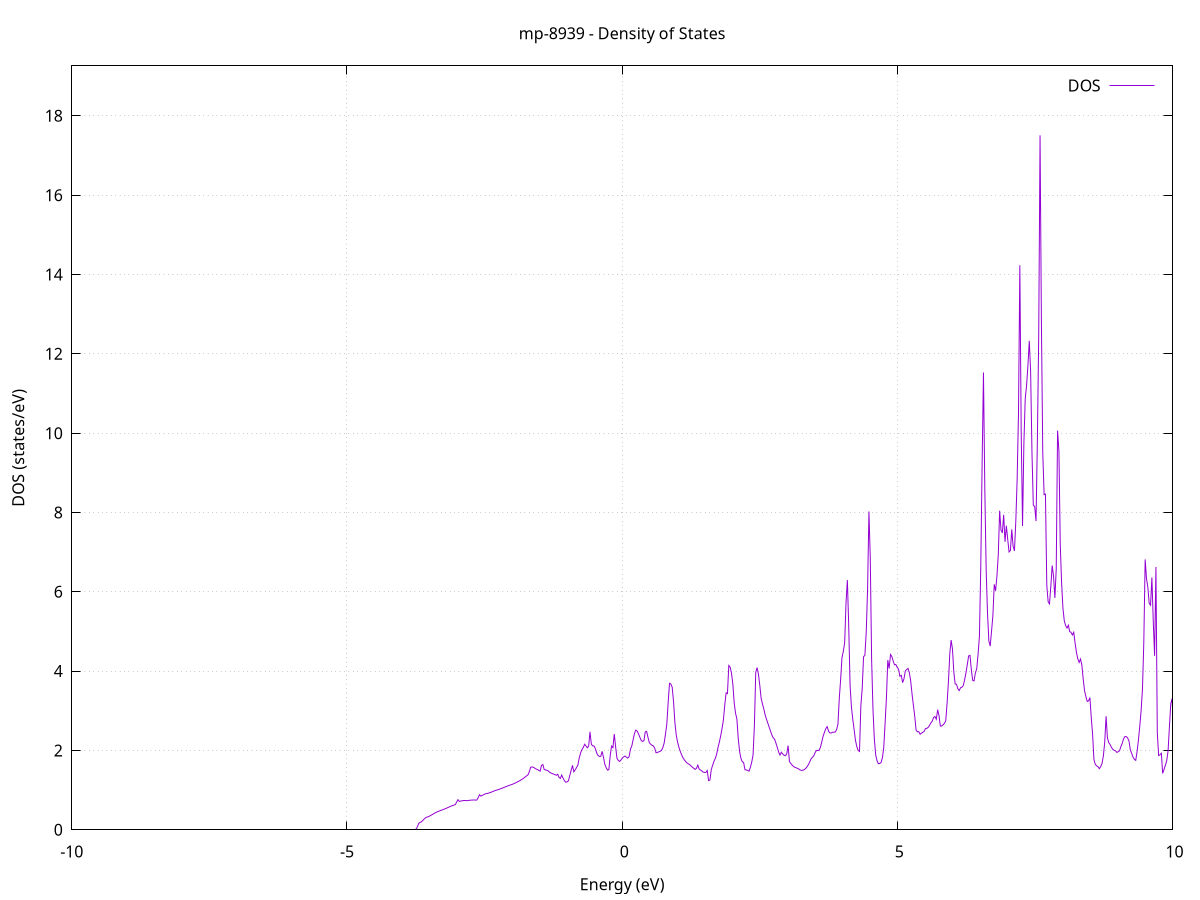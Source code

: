 set title 'mp-8939 - Density of States'
set xlabel 'Energy (eV)'
set ylabel 'DOS (states/eV)'
set grid
set xrange [-10:10]
set yrange [0:19.259]
set xzeroaxis lt -1
set terminal png size 800,600
set output 'mp-8939_dos_gnuplot.png'
plot '-' using 1:2 with lines title 'DOS'
-30.037500 0.000000
-30.013000 0.000000
-29.988600 0.000000
-29.964100 0.000000
-29.939600 0.000000
-29.915100 0.000000
-29.890600 0.000000
-29.866100 0.000000
-29.841700 0.000000
-29.817200 0.000000
-29.792700 0.000000
-29.768200 0.000000
-29.743700 0.000000
-29.719200 0.000000
-29.694800 0.000000
-29.670300 0.000000
-29.645800 0.000000
-29.621300 0.000000
-29.596800 0.000000
-29.572300 0.000000
-29.547900 0.000000
-29.523400 0.000000
-29.498900 0.000000
-29.474400 0.000000
-29.449900 0.000000
-29.425400 0.000000
-29.401000 0.000000
-29.376500 0.000000
-29.352000 0.000000
-29.327500 0.000000
-29.303000 0.000000
-29.278500 0.000000
-29.254000 0.000000
-29.229600 0.000000
-29.205100 0.000000
-29.180600 0.000000
-29.156100 0.000000
-29.131600 0.000000
-29.107100 0.000000
-29.082700 0.000000
-29.058200 0.000000
-29.033700 0.000000
-29.009200 0.000000
-28.984700 0.000000
-28.960200 0.000000
-28.935800 0.000000
-28.911300 0.000000
-28.886800 0.000000
-28.862300 0.000000
-28.837800 0.000000
-28.813300 0.000000
-28.788900 0.000000
-28.764400 0.000000
-28.739900 0.000000
-28.715400 0.000000
-28.690900 0.000000
-28.666400 0.000000
-28.642000 0.000000
-28.617500 0.000000
-28.593000 0.000000
-28.568500 0.000000
-28.544000 0.000000
-28.519500 0.000000
-28.495100 0.000000
-28.470600 0.000000
-28.446100 0.000000
-28.421600 0.000000
-28.397100 0.000000
-28.372600 0.000000
-28.348200 0.000000
-28.323700 0.000000
-28.299200 0.000000
-28.274700 0.000000
-28.250200 0.000000
-28.225700 0.000000
-28.201300 0.000000
-28.176800 0.000000
-28.152300 0.000000
-28.127800 0.000000
-28.103300 0.000000
-28.078800 0.000000
-28.054400 0.000000
-28.029900 0.000000
-28.005400 0.000000
-27.980900 0.000000
-27.956400 0.000000
-27.931900 0.000000
-27.907500 0.000000
-27.883000 0.000000
-27.858500 0.000000
-27.834000 0.000000
-27.809500 64.464800
-27.785000 115.774000
-27.760600 76.408700
-27.736100 270.999800
-27.711600 46.499100
-27.687100 110.933500
-27.662600 66.303800
-27.638100 49.332600
-27.613700 45.562800
-27.589200 0.000000
-27.564700 0.000000
-27.540200 0.000000
-27.515700 0.000000
-27.491200 0.000000
-27.466800 0.000000
-27.442300 0.000000
-27.417800 0.000000
-27.393300 0.000000
-27.368800 0.000000
-27.344300 0.000000
-27.319900 0.000000
-27.295400 0.000000
-27.270900 0.000000
-27.246400 0.000000
-27.221900 0.000000
-27.197400 0.000000
-27.173000 0.000000
-27.148500 0.000000
-27.124000 0.000000
-27.099500 0.000000
-27.075000 0.000000
-27.050500 0.000000
-27.026100 0.000000
-27.001600 0.000000
-26.977100 0.000000
-26.952600 0.000000
-26.928100 0.000000
-26.903600 0.000000
-26.879200 0.000000
-26.854700 0.000000
-26.830200 0.000000
-26.805700 0.000000
-26.781200 0.000000
-26.756700 0.000000
-26.732300 0.000000
-26.707800 0.000000
-26.683300 0.000000
-26.658800 0.000000
-26.634300 0.000000
-26.609800 0.000000
-26.585400 0.000000
-26.560900 0.000000
-26.536400 0.000000
-26.511900 0.000000
-26.487400 0.000000
-26.462900 0.000000
-26.438500 0.000000
-26.414000 0.000000
-26.389500 0.000000
-26.365000 0.000000
-26.340500 0.000000
-26.316000 0.000000
-26.291600 0.000000
-26.267100 0.000000
-26.242600 0.000000
-26.218100 0.000000
-26.193600 0.000000
-26.169100 0.000000
-26.144600 0.000000
-26.120200 0.000000
-26.095700 0.000000
-26.071200 0.000000
-26.046700 0.000000
-26.022200 0.000000
-25.997700 0.000000
-25.973300 0.000000
-25.948800 0.000000
-25.924300 0.000000
-25.899800 0.000000
-25.875300 0.000000
-25.850800 0.000000
-25.826400 0.000000
-25.801900 0.000000
-25.777400 0.000000
-25.752900 0.000000
-25.728400 0.000000
-25.703900 0.000000
-25.679500 0.000000
-25.655000 0.000000
-25.630500 0.000000
-25.606000 0.000000
-25.581500 0.000000
-25.557000 0.000000
-25.532600 0.000000
-25.508100 0.000000
-25.483600 0.000000
-25.459100 0.000000
-25.434600 0.000000
-25.410100 0.000000
-25.385700 0.000000
-25.361200 0.000000
-25.336700 0.000000
-25.312200 0.000000
-25.287700 0.000000
-25.263200 0.000000
-25.238800 0.000000
-25.214300 0.000000
-25.189800 0.000000
-25.165300 0.000000
-25.140800 0.000000
-25.116300 0.000000
-25.091900 0.000000
-25.067400 0.000000
-25.042900 0.000000
-25.018400 0.000000
-24.993900 0.000000
-24.969400 0.000000
-24.945000 0.000000
-24.920500 0.000000
-24.896000 0.000000
-24.871500 0.000000
-24.847000 0.000000
-24.822500 0.000000
-24.798100 0.000000
-24.773600 0.000000
-24.749100 0.000000
-24.724600 0.000000
-24.700100 0.000000
-24.675600 0.000000
-24.651200 0.000000
-24.626700 0.000000
-24.602200 0.000000
-24.577700 0.000000
-24.553200 0.000000
-24.528700 0.000000
-24.504300 0.000000
-24.479800 0.000000
-24.455300 0.000000
-24.430800 0.000000
-24.406300 0.000000
-24.381800 0.000000
-24.357400 0.000000
-24.332900 0.000000
-24.308400 0.000000
-24.283900 0.000000
-24.259400 0.000000
-24.234900 0.000000
-24.210500 0.000000
-24.186000 0.000000
-24.161500 0.000000
-24.137000 0.000000
-24.112500 0.000000
-24.088000 0.000000
-24.063600 0.000000
-24.039100 0.000000
-24.014600 0.000000
-23.990100 0.000000
-23.965600 0.000000
-23.941100 0.000000
-23.916700 0.000000
-23.892200 0.000000
-23.867700 0.000000
-23.843200 0.000000
-23.818700 0.000000
-23.794200 0.000000
-23.769800 0.000000
-23.745300 0.000000
-23.720800 0.000000
-23.696300 0.000000
-23.671800 0.000000
-23.647300 0.000000
-23.622900 0.000000
-23.598400 0.000000
-23.573900 0.000000
-23.549400 0.000000
-23.524900 0.000000
-23.500400 0.000000
-23.476000 0.000000
-23.451500 0.000000
-23.427000 0.000000
-23.402500 0.000000
-23.378000 0.000000
-23.353500 0.000000
-23.329100 0.000000
-23.304600 0.000000
-23.280100 0.000000
-23.255600 0.000000
-23.231100 0.000000
-23.206600 0.000000
-23.182200 0.000000
-23.157700 0.000000
-23.133200 0.000000
-23.108700 0.000000
-23.084200 0.000000
-23.059700 0.000000
-23.035300 0.000000
-23.010800 0.000000
-22.986300 0.000000
-22.961800 0.000000
-22.937300 0.000000
-22.912800 0.000000
-22.888300 0.000000
-22.863900 0.000000
-22.839400 0.000000
-22.814900 0.000000
-22.790400 0.000000
-22.765900 0.000000
-22.741400 0.000000
-22.717000 0.000000
-22.692500 0.000000
-22.668000 0.000000
-22.643500 0.000000
-22.619000 0.000000
-22.594500 0.000000
-22.570100 0.000000
-22.545600 0.000000
-22.521100 0.000000
-22.496600 0.000000
-22.472100 0.000000
-22.447600 0.000000
-22.423200 0.000000
-22.398700 0.000000
-22.374200 0.000000
-22.349700 0.000000
-22.325200 0.000000
-22.300700 0.000000
-22.276300 0.000000
-22.251800 0.000000
-22.227300 0.000000
-22.202800 0.000000
-22.178300 0.000000
-22.153800 0.000000
-22.129400 0.000000
-22.104900 0.000000
-22.080400 0.000000
-22.055900 0.000000
-22.031400 0.000000
-22.006900 0.000000
-21.982500 0.000000
-21.958000 0.000000
-21.933500 0.000000
-21.909000 0.000000
-21.884500 0.000000
-21.860000 0.000000
-21.835600 0.000000
-21.811100 0.000000
-21.786600 0.000000
-21.762100 0.000000
-21.737600 0.000000
-21.713100 0.000000
-21.688700 0.000000
-21.664200 0.000000
-21.639700 0.000000
-21.615200 0.000000
-21.590700 0.000000
-21.566200 0.000000
-21.541800 0.000000
-21.517300 0.000000
-21.492800 0.000000
-21.468300 0.000000
-21.443800 0.000000
-21.419300 0.000000
-21.394900 0.000000
-21.370400 0.000000
-21.345900 0.000000
-21.321400 0.000000
-21.296900 0.000000
-21.272400 0.000000
-21.248000 0.000000
-21.223500 0.000000
-21.199000 0.000000
-21.174500 0.000000
-21.150000 0.000000
-21.125500 0.000000
-21.101100 0.000000
-21.076600 0.000000
-21.052100 0.000000
-21.027600 0.000000
-21.003100 0.000000
-20.978600 0.000000
-20.954200 0.000000
-20.929700 0.000000
-20.905200 0.000000
-20.880700 0.000000
-20.856200 0.000000
-20.831700 0.000000
-20.807300 0.000000
-20.782800 0.000000
-20.758300 0.000000
-20.733800 0.000000
-20.709300 0.000000
-20.684800 0.000000
-20.660400 0.000000
-20.635900 0.000000
-20.611400 0.000000
-20.586900 0.000000
-20.562400 0.000000
-20.537900 0.000000
-20.513500 0.000000
-20.489000 0.000000
-20.464500 0.000000
-20.440000 0.000000
-20.415500 0.000000
-20.391000 0.000000
-20.366600 0.000000
-20.342100 0.000000
-20.317600 0.000000
-20.293100 0.000000
-20.268600 0.000000
-20.244100 0.000000
-20.219700 0.000000
-20.195200 0.000000
-20.170700 0.000000
-20.146200 0.000000
-20.121700 0.000000
-20.097200 0.000000
-20.072800 0.000000
-20.048300 0.000000
-20.023800 0.000000
-19.999300 0.000000
-19.974800 0.000000
-19.950300 0.000000
-19.925900 0.000000
-19.901400 0.000000
-19.876900 0.000000
-19.852400 0.000000
-19.827900 0.000000
-19.803400 0.000000
-19.779000 0.000000
-19.754500 0.000000
-19.730000 0.000000
-19.705500 0.000000
-19.681000 0.000000
-19.656500 0.000000
-19.632000 0.000000
-19.607600 0.000000
-19.583100 0.000000
-19.558600 0.000000
-19.534100 0.000000
-19.509600 0.000000
-19.485100 0.000000
-19.460700 0.000000
-19.436200 0.000000
-19.411700 0.000000
-19.387200 0.000000
-19.362700 0.000000
-19.338200 0.000000
-19.313800 0.000000
-19.289300 0.000000
-19.264800 0.000000
-19.240300 0.000000
-19.215800 0.000000
-19.191300 0.000000
-19.166900 0.000000
-19.142400 0.000000
-19.117900 0.000000
-19.093400 0.000000
-19.068900 0.000000
-19.044400 0.000000
-19.020000 0.000000
-18.995500 0.000000
-18.971000 0.000000
-18.946500 0.000000
-18.922000 0.000000
-18.897500 0.000000
-18.873100 0.000000
-18.848600 0.000000
-18.824100 0.000000
-18.799600 0.000000
-18.775100 0.000000
-18.750600 0.000000
-18.726200 0.000000
-18.701700 0.000000
-18.677200 0.000000
-18.652700 0.000000
-18.628200 0.000000
-18.603700 0.000000
-18.579300 0.000000
-18.554800 0.000000
-18.530300 0.000000
-18.505800 0.000000
-18.481300 0.000000
-18.456800 0.000000
-18.432400 0.000000
-18.407900 0.000000
-18.383400 0.000000
-18.358900 0.000000
-18.334400 0.000000
-18.309900 0.000000
-18.285500 0.000000
-18.261000 0.000000
-18.236500 0.000000
-18.212000 0.000000
-18.187500 0.000000
-18.163000 0.000000
-18.138600 0.000000
-18.114100 0.000000
-18.089600 0.000000
-18.065100 0.000000
-18.040600 0.000000
-18.016100 0.000000
-17.991700 0.000000
-17.967200 0.000000
-17.942700 0.000000
-17.918200 0.000000
-17.893700 0.000000
-17.869200 0.000000
-17.844800 0.000000
-17.820300 0.000000
-17.795800 0.000000
-17.771300 0.000000
-17.746800 0.000000
-17.722300 0.000000
-17.697900 0.000000
-17.673400 0.000000
-17.648900 0.000000
-17.624400 0.000000
-17.599900 0.000000
-17.575400 0.000000
-17.551000 0.000000
-17.526500 0.000000
-17.502000 0.000000
-17.477500 0.000000
-17.453000 0.000000
-17.428500 0.000000
-17.404100 0.000000
-17.379600 0.000000
-17.355100 0.000000
-17.330600 0.000000
-17.306100 0.000000
-17.281600 0.000000
-17.257200 0.000000
-17.232700 0.000000
-17.208200 0.000000
-17.183700 0.000000
-17.159200 0.000000
-17.134700 0.000000
-17.110300 0.000000
-17.085800 0.000000
-17.061300 0.000000
-17.036800 0.000000
-17.012300 0.000000
-16.987800 0.000000
-16.963400 0.000000
-16.938900 0.000000
-16.914400 0.000000
-16.889900 0.000000
-16.865400 0.000000
-16.840900 0.000000
-16.816500 0.000000
-16.792000 0.000000
-16.767500 0.000000
-16.743000 0.000000
-16.718500 0.000000
-16.694000 0.000000
-16.669600 0.000000
-16.645100 0.000000
-16.620600 0.000000
-16.596100 0.000000
-16.571600 0.000000
-16.547100 0.000000
-16.522600 0.000000
-16.498200 0.000000
-16.473700 0.000000
-16.449200 0.000000
-16.424700 0.000000
-16.400200 0.000000
-16.375700 0.000000
-16.351300 0.000000
-16.326800 0.000000
-16.302300 0.000000
-16.277800 0.000000
-16.253300 0.000000
-16.228800 0.000000
-16.204400 0.000000
-16.179900 0.000000
-16.155400 0.000000
-16.130900 0.000000
-16.106400 0.000000
-16.081900 0.000000
-16.057500 0.000000
-16.033000 0.000000
-16.008500 0.000000
-15.984000 0.000000
-15.959500 0.000000
-15.935000 0.000000
-15.910600 0.000000
-15.886100 0.000000
-15.861600 0.000000
-15.837100 0.000000
-15.812600 0.000000
-15.788100 0.000000
-15.763700 0.000000
-15.739200 0.000000
-15.714700 0.000000
-15.690200 0.000000
-15.665700 0.000000
-15.641200 0.000000
-15.616800 0.000000
-15.592300 0.000000
-15.567800 0.000000
-15.543300 0.000000
-15.518800 0.000000
-15.494300 0.000000
-15.469900 0.000000
-15.445400 0.000000
-15.420900 0.000000
-15.396400 0.000000
-15.371900 0.000000
-15.347400 0.000000
-15.323000 0.000000
-15.298500 0.000000
-15.274000 0.000000
-15.249500 0.000000
-15.225000 0.000000
-15.200500 0.000000
-15.176100 0.000000
-15.151600 0.000000
-15.127100 0.000000
-15.102600 0.000000
-15.078100 0.000000
-15.053600 0.000000
-15.029200 0.000000
-15.004700 0.000000
-14.980200 0.000000
-14.955700 0.000000
-14.931200 0.000000
-14.906700 0.000000
-14.882300 0.000000
-14.857800 0.000000
-14.833300 0.000000
-14.808800 0.000000
-14.784300 0.000000
-14.759800 0.000000
-14.735400 0.000000
-14.710900 0.000000
-14.686400 0.000000
-14.661900 0.000000
-14.637400 0.000000
-14.612900 0.000000
-14.588500 0.000000
-14.564000 0.000000
-14.539500 0.000000
-14.515000 0.000000
-14.490500 0.000000
-14.466000 0.000000
-14.441600 0.000000
-14.417100 0.000000
-14.392600 0.000000
-14.368100 0.000000
-14.343600 0.000000
-14.319100 0.000000
-14.294700 0.000000
-14.270200 0.000000
-14.245700 0.000000
-14.221200 0.000000
-14.196700 0.000000
-14.172200 0.000000
-14.147800 0.000000
-14.123300 0.000000
-14.098800 0.000000
-14.074300 0.000000
-14.049800 0.000000
-14.025300 0.000000
-14.000900 0.000000
-13.976400 0.000000
-13.951900 0.000000
-13.927400 0.000000
-13.902900 0.000000
-13.878400 0.000000
-13.854000 0.000000
-13.829500 0.000000
-13.805000 0.000000
-13.780500 0.000000
-13.756000 0.000000
-13.731500 0.000000
-13.707100 0.000000
-13.682600 0.000000
-13.658100 0.000000
-13.633600 0.000000
-13.609100 0.000000
-13.584600 0.000000
-13.560200 0.000000
-13.535700 0.000000
-13.511200 0.000000
-13.486700 0.000000
-13.462200 0.000000
-13.437700 0.000000
-13.413300 0.000000
-13.388800 0.000000
-13.364300 0.000000
-13.339800 0.000000
-13.315300 0.000000
-13.290800 0.000000
-13.266300 0.000000
-13.241900 0.000000
-13.217400 0.000000
-13.192900 0.000000
-13.168400 0.000000
-13.143900 0.000000
-13.119400 0.000000
-13.095000 0.000000
-13.070500 0.000000
-13.046000 0.000000
-13.021500 0.000000
-12.997000 0.000000
-12.972500 0.000000
-12.948100 0.000000
-12.923600 0.000000
-12.899100 0.000000
-12.874600 0.000000
-12.850100 0.000000
-12.825600 0.000000
-12.801200 0.000000
-12.776700 0.000000
-12.752200 0.000000
-12.727700 0.000000
-12.703200 0.000000
-12.678700 0.000000
-12.654300 0.000000
-12.629800 0.000000
-12.605300 0.000000
-12.580800 0.000000
-12.556300 0.000000
-12.531800 0.000000
-12.507400 0.000000
-12.482900 0.000000
-12.458400 0.000000
-12.433900 0.000000
-12.409400 0.000000
-12.384900 0.000000
-12.360500 0.000000
-12.336000 0.000000
-12.311500 0.000000
-12.287000 0.000000
-12.262500 0.000000
-12.238000 0.000000
-12.213600 0.000000
-12.189100 0.000000
-12.164600 0.000000
-12.140100 0.000000
-12.115600 0.000000
-12.091100 0.000000
-12.066700 0.000000
-12.042200 0.000000
-12.017700 0.000000
-11.993200 0.000000
-11.968700 0.000000
-11.944200 0.000000
-11.919800 0.000000
-11.895300 0.000000
-11.870800 0.000000
-11.846300 0.000000
-11.821800 0.000000
-11.797300 0.000000
-11.772900 0.000000
-11.748400 0.000000
-11.723900 0.000000
-11.699400 0.000000
-11.674900 0.000000
-11.650400 0.000000
-11.626000 0.000000
-11.601500 0.000000
-11.577000 0.000000
-11.552500 0.000000
-11.528000 0.000000
-11.503500 0.000000
-11.479100 0.000000
-11.454600 0.000000
-11.430100 0.000000
-11.405600 0.000000
-11.381100 0.000000
-11.356600 0.000000
-11.332200 0.000000
-11.307700 0.000000
-11.283200 0.000000
-11.258700 0.000000
-11.234200 0.000000
-11.209700 0.000000
-11.185300 0.000000
-11.160800 0.000000
-11.136300 0.000000
-11.111800 0.000000
-11.087300 0.000000
-11.062800 0.000000
-11.038400 0.000000
-11.013900 0.000000
-10.989400 0.000000
-10.964900 0.000000
-10.940400 0.000000
-10.915900 0.000000
-10.891500 0.000000
-10.867000 0.000000
-10.842500 0.000000
-10.818000 0.000000
-10.793500 0.000000
-10.769000 0.000000
-10.744600 0.000000
-10.720100 0.000000
-10.695600 0.000000
-10.671100 0.000000
-10.646600 0.000000
-10.622100 0.000000
-10.597700 0.000000
-10.573200 0.000000
-10.548700 0.000000
-10.524200 0.000000
-10.499700 0.000000
-10.475200 0.000000
-10.450800 0.000000
-10.426300 0.000000
-10.401800 0.000000
-10.377300 0.000000
-10.352800 0.000000
-10.328300 0.000000
-10.303900 0.000000
-10.279400 0.000000
-10.254900 0.000000
-10.230400 0.000000
-10.205900 0.000000
-10.181400 0.000000
-10.157000 0.000000
-10.132500 0.000000
-10.108000 0.000000
-10.083500 0.000000
-10.059000 0.000000
-10.034500 0.000000
-10.010000 0.000000
-9.985600 0.000000
-9.961100 0.000000
-9.936600 0.000000
-9.912100 0.000000
-9.887600 0.000000
-9.863100 0.000000
-9.838700 0.000000
-9.814200 0.000000
-9.789700 0.000000
-9.765200 0.000000
-9.740700 0.000000
-9.716200 0.000000
-9.691800 0.000000
-9.667300 0.000000
-9.642800 0.000000
-9.618300 0.000000
-9.593800 0.000000
-9.569300 0.000000
-9.544900 0.000000
-9.520400 0.000000
-9.495900 0.000000
-9.471400 0.000000
-9.446900 0.000000
-9.422400 0.000000
-9.398000 0.000000
-9.373500 0.000000
-9.349000 0.000000
-9.324500 0.000000
-9.300000 0.000000
-9.275500 0.000000
-9.251100 0.000000
-9.226600 0.000000
-9.202100 0.000000
-9.177600 0.000000
-9.153100 0.000000
-9.128600 0.000000
-9.104200 0.000000
-9.079700 0.000000
-9.055200 0.000000
-9.030700 0.000000
-9.006200 0.000000
-8.981700 0.000000
-8.957300 0.000000
-8.932800 0.000000
-8.908300 0.000000
-8.883800 0.000000
-8.859300 0.000000
-8.834800 0.000000
-8.810400 0.000000
-8.785900 0.000000
-8.761400 0.000000
-8.736900 0.000000
-8.712400 0.000000
-8.687900 0.000000
-8.663500 0.000000
-8.639000 0.000000
-8.614500 0.000000
-8.590000 0.000000
-8.565500 0.000000
-8.541000 0.000000
-8.516600 0.000000
-8.492100 0.000000
-8.467600 0.000000
-8.443100 0.000000
-8.418600 0.000000
-8.394100 0.000000
-8.369700 0.000000
-8.345200 0.000000
-8.320700 0.000000
-8.296200 0.000000
-8.271700 0.000000
-8.247200 0.000000
-8.222800 0.000000
-8.198300 0.000000
-8.173800 0.000000
-8.149300 0.000000
-8.124800 0.000000
-8.100300 0.000000
-8.075900 0.000000
-8.051400 0.000000
-8.026900 0.000000
-8.002400 0.000000
-7.977900 0.000000
-7.953400 0.000000
-7.929000 0.000000
-7.904500 0.000000
-7.880000 0.000000
-7.855500 0.000000
-7.831000 0.000000
-7.806500 0.000000
-7.782100 0.000000
-7.757600 0.000000
-7.733100 0.000000
-7.708600 0.000000
-7.684100 0.000000
-7.659600 0.000000
-7.635200 0.000000
-7.610700 0.000000
-7.586200 0.000000
-7.561700 0.000000
-7.537200 0.000000
-7.512700 0.000000
-7.488300 0.000000
-7.463800 0.000000
-7.439300 0.000000
-7.414800 0.000000
-7.390300 0.000000
-7.365800 0.000000
-7.341400 0.000000
-7.316900 0.000000
-7.292400 0.000000
-7.267900 0.000000
-7.243400 0.000000
-7.218900 0.000000
-7.194500 0.000000
-7.170000 0.000000
-7.145500 0.000000
-7.121000 0.000000
-7.096500 0.000000
-7.072000 0.000000
-7.047600 0.000000
-7.023100 0.000000
-6.998600 0.000000
-6.974100 0.000000
-6.949600 0.000000
-6.925100 0.000000
-6.900600 0.000000
-6.876200 0.000000
-6.851700 0.000000
-6.827200 0.000000
-6.802700 0.000000
-6.778200 0.000000
-6.753700 0.000000
-6.729300 0.000000
-6.704800 0.000000
-6.680300 0.000000
-6.655800 0.000000
-6.631300 0.000000
-6.606800 0.000000
-6.582400 0.000000
-6.557900 0.000000
-6.533400 0.000000
-6.508900 0.000000
-6.484400 0.000000
-6.459900 0.000000
-6.435500 0.000000
-6.411000 0.000000
-6.386500 0.000000
-6.362000 0.000000
-6.337500 0.000000
-6.313000 0.000000
-6.288600 0.000000
-6.264100 0.000000
-6.239600 0.000000
-6.215100 0.000000
-6.190600 0.000000
-6.166100 0.000000
-6.141700 0.000000
-6.117200 0.000000
-6.092700 0.000000
-6.068200 0.000000
-6.043700 0.000000
-6.019200 0.000000
-5.994800 0.000000
-5.970300 0.000000
-5.945800 0.000000
-5.921300 0.000000
-5.896800 0.000000
-5.872300 0.000000
-5.847900 0.000000
-5.823400 0.000000
-5.798900 0.000000
-5.774400 0.000000
-5.749900 0.000000
-5.725400 0.000000
-5.701000 0.000000
-5.676500 0.000000
-5.652000 0.000000
-5.627500 0.000000
-5.603000 0.000000
-5.578500 0.000000
-5.554100 0.000000
-5.529600 0.000000
-5.505100 0.000000
-5.480600 0.000000
-5.456100 0.000000
-5.431600 0.000000
-5.407200 0.000000
-5.382700 0.000000
-5.358200 0.000000
-5.333700 0.000000
-5.309200 0.000000
-5.284700 0.000000
-5.260300 0.000000
-5.235800 0.000000
-5.211300 0.000000
-5.186800 0.000000
-5.162300 0.000000
-5.137800 0.000000
-5.113400 0.000000
-5.088900 0.000000
-5.064400 0.000000
-5.039900 0.000000
-5.015400 0.000000
-4.990900 0.000000
-4.966500 0.000000
-4.942000 0.000000
-4.917500 0.000000
-4.893000 0.000000
-4.868500 0.000000
-4.844000 0.000000
-4.819600 0.000000
-4.795100 0.000000
-4.770600 0.000000
-4.746100 0.000000
-4.721600 0.000000
-4.697100 0.000000
-4.672700 0.000000
-4.648200 0.000000
-4.623700 0.000000
-4.599200 0.000000
-4.574700 0.000000
-4.550200 0.000000
-4.525800 0.000000
-4.501300 0.000000
-4.476800 0.000000
-4.452300 0.000000
-4.427800 0.000000
-4.403300 0.000000
-4.378900 0.000000
-4.354400 0.000000
-4.329900 0.000000
-4.305400 0.000000
-4.280900 0.000000
-4.256400 0.000000
-4.232000 0.000000
-4.207500 0.000000
-4.183000 0.000000
-4.158500 0.000000
-4.134000 0.000000
-4.109500 0.000000
-4.085100 0.000000
-4.060600 0.000000
-4.036100 0.000000
-4.011600 0.000000
-3.987100 0.000000
-3.962600 0.000000
-3.938200 0.000000
-3.913700 0.000000
-3.889200 0.000000
-3.864700 0.000000
-3.840200 0.000000
-3.815700 0.000000
-3.791300 0.000000
-3.766800 0.000000
-3.742300 0.015200
-3.717800 0.087300
-3.693300 0.166700
-3.668800 0.186500
-3.644300 0.204000
-3.619900 0.237900
-3.595400 0.273500
-3.570900 0.304100
-3.546400 0.320800
-3.521900 0.328900
-3.497400 0.345500
-3.473000 0.365400
-3.448500 0.385100
-3.424000 0.404800
-3.399500 0.424700
-3.375000 0.443100
-3.350500 0.457700
-3.326100 0.472500
-3.301600 0.485200
-3.277100 0.496700
-3.252600 0.509700
-3.228100 0.523300
-3.203600 0.536800
-3.179200 0.551600
-3.154700 0.566800
-3.130200 0.582700
-3.105700 0.598100
-3.081200 0.610600
-3.056700 0.621700
-3.032300 0.634200
-3.007800 0.696200
-2.983300 0.759000
-2.958800 0.715200
-2.934300 0.723000
-2.909800 0.730300
-2.885400 0.737400
-2.860900 0.738100
-2.836400 0.734400
-2.811900 0.735300
-2.787400 0.740700
-2.762900 0.745100
-2.738500 0.747500
-2.714000 0.749700
-2.689500 0.752300
-2.665000 0.748200
-2.640500 0.749500
-2.616000 0.807200
-2.591600 0.884300
-2.567100 0.848500
-2.542600 0.865700
-2.518100 0.883400
-2.493600 0.901700
-2.469100 0.911800
-2.444700 0.917500
-2.420200 0.927900
-2.395700 0.939400
-2.371200 0.952100
-2.346700 0.966200
-2.322200 0.980100
-2.297800 0.994600
-2.273300 1.001500
-2.248800 1.013600
-2.224300 1.025800
-2.199800 1.038200
-2.175300 1.051700
-2.150900 1.065600
-2.126400 1.079100
-2.101900 1.093100
-2.077400 1.105400
-2.052900 1.119500
-2.028400 1.131000
-2.004000 1.142200
-1.979500 1.156200
-1.955000 1.171000
-1.930500 1.186700
-1.906000 1.203800
-1.881500 1.221800
-1.857100 1.240400
-1.832600 1.260400
-1.808100 1.283000
-1.783600 1.307700
-1.759100 1.333600
-1.734600 1.360800
-1.710200 1.386700
-1.685700 1.468500
-1.661200 1.576400
-1.636700 1.585100
-1.612200 1.575500
-1.587700 1.553200
-1.563300 1.530600
-1.538800 1.518900
-1.514300 1.497300
-1.489800 1.477900
-1.465300 1.625900
-1.440800 1.643600
-1.416400 1.518500
-1.391900 1.509800
-1.367400 1.499800
-1.342900 1.485600
-1.318400 1.448300
-1.293900 1.431400
-1.269500 1.416900
-1.245000 1.402700
-1.220500 1.388300
-1.196000 1.374300
-1.171500 1.399700
-1.147000 1.321100
-1.122600 1.294900
-1.098100 1.378900
-1.073600 1.303200
-1.049100 1.238100
-1.024600 1.198800
-1.000100 1.207400
-0.975700 1.235700
-0.951200 1.370600
-0.926700 1.496400
-0.902200 1.623300
-0.877700 1.461200
-0.853200 1.512300
-0.828800 1.569400
-0.804300 1.632800
-0.779800 1.807400
-0.755300 1.935000
-0.730800 2.021900
-0.706300 2.074500
-0.681900 2.156300
-0.657400 2.114500
-0.632900 2.065800
-0.608400 2.110600
-0.583900 2.470100
-0.559400 2.153800
-0.535000 2.115800
-0.510500 2.111900
-0.486000 2.044800
-0.461500 1.931800
-0.437000 1.871100
-0.412500 1.850500
-0.388000 1.852200
-0.363600 1.978400
-0.339100 1.827900
-0.314600 1.650900
-0.290100 1.565900
-0.265600 1.504100
-0.241100 1.515200
-0.216700 1.872800
-0.192200 2.110600
-0.167700 2.070900
-0.143200 2.413900
-0.118700 2.092100
-0.094200 1.805000
-0.069800 1.746500
-0.045300 1.723600
-0.020800 1.758900
0.003700 1.811600
0.028200 1.839700
0.052700 1.859300
0.077100 1.830700
0.101600 1.807500
0.126100 1.843000
0.150600 2.031100
0.175100 2.111300
0.199600 2.271000
0.224000 2.426400
0.248500 2.513500
0.273000 2.488400
0.297500 2.416100
0.322000 2.333000
0.346500 2.250900
0.370900 2.227100
0.395400 2.246500
0.419900 2.466900
0.444400 2.481000
0.468900 2.334500
0.493400 2.197400
0.517800 2.158100
0.542300 2.130900
0.566800 2.114300
0.591300 2.057200
0.615800 1.942300
0.640300 1.948300
0.664700 1.965400
0.689200 1.975600
0.713700 2.001000
0.738200 2.067700
0.762700 2.182100
0.787200 2.408800
0.811600 2.661900
0.836100 3.209400
0.860600 3.692700
0.885100 3.673800
0.909600 3.592000
0.934100 3.224400
0.958500 2.703300
0.983000 2.388900
1.007500 2.208000
1.032000 2.077200
1.056500 1.974900
1.081000 1.887500
1.105400 1.815500
1.129900 1.762400
1.154400 1.718800
1.178900 1.685500
1.203400 1.661500
1.227900 1.642900
1.252300 1.606100
1.276800 1.577100
1.301300 1.549800
1.325800 1.521900
1.350300 1.549100
1.374800 1.630100
1.399200 1.530700
1.423700 1.507000
1.448200 1.483700
1.472700 1.451800
1.497200 1.447400
1.521700 1.445100
1.546100 1.495300
1.570600 1.239600
1.595100 1.256700
1.619600 1.517300
1.644100 1.623100
1.668600 1.727500
1.693000 1.800600
1.717500 1.907000
1.742000 2.074000
1.766500 2.211100
1.791000 2.372600
1.815500 2.555600
1.839900 2.770700
1.864400 3.141500
1.888900 3.452200
1.913400 3.433700
1.937900 4.141100
1.962400 4.099000
1.986800 3.946700
2.011300 3.676900
2.035800 3.201400
2.060300 2.940100
2.084800 2.794000
2.109300 2.307500
2.133700 1.979200
2.158200 1.802500
2.182700 1.716800
2.207200 1.695600
2.231700 1.513900
2.256200 1.507700
2.280600 1.496100
2.305100 1.477700
2.329600 1.569400
2.354100 1.702300
2.378600 1.885100
2.403100 2.624700
2.427500 3.967800
2.452000 4.088200
2.476500 3.923700
2.501000 3.641000
2.525500 3.315300
2.550000 3.171500
2.574400 3.042700
2.598900 2.895200
2.623400 2.784600
2.647900 2.685100
2.672400 2.583600
2.696900 2.484600
2.721400 2.386700
2.745800 2.317600
2.770300 2.282300
2.794800 2.183800
2.819300 2.075600
2.843800 1.957200
2.868300 1.882800
2.892700 1.955600
2.917200 1.912600
2.941700 1.879800
2.966200 1.865300
2.990700 1.914600
3.015200 2.123100
3.039600 1.721900
3.064100 1.671500
3.088600 1.631500
3.113100 1.597400
3.137600 1.574700
3.162100 1.564000
3.186500 1.545800
3.211000 1.531600
3.235500 1.505100
3.260000 1.498500
3.284500 1.499500
3.309000 1.517900
3.333400 1.543300
3.357900 1.586000
3.382400 1.638100
3.406900 1.705500
3.431400 1.785300
3.455900 1.825600
3.480300 1.861300
3.504800 1.939000
3.529300 2.000400
3.553800 1.997300
3.578300 2.003800
3.602800 2.079300
3.627200 2.214700
3.651700 2.360800
3.676200 2.456900
3.700700 2.551400
3.725200 2.601600
3.749700 2.486600
3.774100 2.442800
3.798600 2.438500
3.823100 2.458000
3.847600 2.460400
3.872100 2.464100
3.896600 2.525500
3.921000 2.661900
3.945500 3.313100
3.970000 3.790000
3.994500 4.339100
4.019000 4.499800
4.043500 4.720000
4.067900 5.725700
4.092400 6.294500
4.116900 5.143300
4.141400 3.646500
4.165900 3.095800
4.190400 2.790600
4.214800 2.527500
4.239300 2.256100
4.263800 2.098200
4.288300 1.997700
4.312800 1.975300
4.337300 3.126600
4.361700 3.554200
4.386200 4.362300
4.410700 4.400300
4.435200 4.982200
4.459700 6.069300
4.484200 8.024800
4.508600 6.857700
4.533100 4.285700
4.557600 3.038400
4.582100 2.293800
4.606600 1.892000
4.631100 1.740000
4.655500 1.664900
4.680000 1.672300
4.704500 1.694600
4.729000 1.815200
4.753500 2.078700
4.778000 2.685200
4.802400 3.335300
4.826900 4.278100
4.851400 4.064300
4.875900 4.419600
4.900400 4.368000
4.924900 4.253300
4.949300 4.158900
4.973800 4.166700
4.998300 4.092100
5.022800 4.047500
5.047300 3.869200
5.071800 3.892900
5.096200 3.710500
5.120700 3.806100
5.145200 4.001400
5.169700 4.042100
5.194200 4.068400
5.218700 3.957600
5.243100 3.751900
5.267600 3.421200
5.292100 3.139600
5.316600 2.858900
5.341100 2.513300
5.365600 2.467700
5.390000 2.473900
5.414500 2.407700
5.439000 2.437600
5.463500 2.455900
5.488000 2.481800
5.512500 2.554100
5.536900 2.557400
5.561400 2.581700
5.585900 2.632900
5.610400 2.696900
5.634900 2.739900
5.659400 2.832800
5.683800 2.855000
5.708300 2.786800
5.732800 3.026900
5.757300 2.882300
5.781800 2.615000
5.806300 2.615300
5.830700 2.644500
5.855200 2.683100
5.879700 2.748400
5.904200 3.192100
5.928700 3.731600
5.953200 4.432300
5.977700 4.783300
6.002100 4.555500
6.026600 3.972400
6.051100 3.677400
6.075600 3.666400
6.100100 3.554300
6.124600 3.509300
6.149000 3.581000
6.173500 3.592800
6.198000 3.635000
6.222500 3.780000
6.247000 3.953000
6.271500 4.168000
6.295900 4.382800
6.320400 4.397100
6.344900 4.038200
6.369400 3.767000
6.393900 3.752100
6.418400 3.951700
6.442800 4.059100
6.467300 4.423500
6.491800 4.873700
6.516300 6.628300
6.540800 9.219600
6.565300 11.528800
6.589700 8.594300
6.614200 6.565200
6.638700 5.461500
6.663200 4.759700
6.687700 4.630200
6.712200 5.012400
6.736600 5.400200
6.761100 6.188500
6.785600 6.025400
6.810100 6.395700
6.834600 6.933300
6.859100 8.044600
6.883500 7.556800
6.908000 7.486100
6.932500 7.938000
6.957000 7.260100
6.981500 7.666600
7.006000 7.319600
7.030400 7.004600
7.054900 7.041500
7.079400 7.571500
7.103900 7.148800
7.128400 7.032000
7.152900 7.780200
7.177300 8.832800
7.201800 10.507500
7.226300 14.231700
7.250800 10.046600
7.275300 7.659100
7.299800 9.746000
7.324200 10.867400
7.348700 11.200100
7.373200 11.706900
7.397700 12.327200
7.422200 11.560000
7.446700 9.497300
7.471100 8.181000
7.495600 8.150700
7.520100 7.782600
7.544600 9.789900
7.569100 12.441900
7.593600 17.508500
7.618000 12.821100
7.642500 9.516900
7.667000 8.449400
7.691500 8.463400
7.716000 6.157200
7.740500 5.748000
7.764900 5.695400
7.789400 6.142700
7.813900 6.662600
7.838400 6.400200
7.862900 5.846000
7.887400 6.572800
7.911800 10.063100
7.936300 9.549400
7.960800 7.184800
7.985300 6.214900
8.009800 5.574900
8.034300 5.264100
8.058700 5.146400
8.083200 5.084200
8.107700 5.157900
8.132200 4.995100
8.156700 4.980000
8.181200 4.911100
8.205600 4.980000
8.230100 4.708500
8.254600 4.475300
8.279100 4.310600
8.303600 4.218900
8.328100 4.305300
8.352500 4.159100
8.377000 3.807200
8.401500 3.510200
8.426000 3.357200
8.450500 3.234900
8.475000 3.250800
8.499400 3.334400
8.523900 2.833800
8.548400 2.399300
8.572900 1.764100
8.597400 1.648600
8.621900 1.611400
8.646300 1.589200
8.670800 1.540800
8.695300 1.593100
8.719800 1.675100
8.744300 1.867400
8.768800 2.211500
8.793200 2.862600
8.817700 2.318000
8.842200 2.195400
8.866700 2.148000
8.891200 2.078200
8.915700 2.025000
8.940100 2.002700
8.964600 1.990600
8.989100 1.950300
9.013600 1.968600
9.038100 1.992600
9.062600 2.099300
9.087000 2.180700
9.111500 2.295500
9.136000 2.350500
9.160500 2.349100
9.185000 2.315000
9.209500 2.238300
9.234000 2.011700
9.258400 1.926400
9.282900 1.829700
9.307400 1.775600
9.331900 1.750000
9.356400 1.972000
9.380900 2.265800
9.405300 2.606300
9.429800 3.007900
9.454300 3.541900
9.478800 4.730600
9.503300 6.816900
9.527800 6.329300
9.552200 6.112900
9.576700 5.705400
9.601200 5.661400
9.625700 6.360200
9.650200 5.264400
9.674700 4.385000
9.699100 6.626000
9.723600 2.454500
9.748100 1.871800
9.772600 1.890700
9.797100 1.929100
9.821600 1.421200
9.846000 1.521900
9.870500 1.626500
9.895000 1.739400
9.919500 1.990800
9.944000 2.592900
9.968500 3.174500
9.992900 3.309000
10.017400 2.473400
10.041900 2.308600
10.066400 2.329900
10.090900 2.248700
10.115400 2.214600
10.139800 2.184900
10.164300 2.198900
10.188800 2.246600
10.213300 2.942200
10.237800 3.117600
10.262300 2.544400
10.286700 2.438000
10.311200 2.376800
10.335700 2.309400
10.360200 2.043800
10.384700 1.872800
10.409200 1.355600
10.433600 1.206700
10.458100 1.068800
10.482600 0.939900
10.507100 0.820400
10.531600 0.698600
10.556100 0.571000
10.580500 0.518400
10.605000 0.466500
10.629500 0.413600
10.654000 0.361200
10.678500 0.311400
10.703000 0.280200
10.727400 0.255100
10.751900 0.156700
10.776400 0.074000
10.800900 0.007100
10.825400 0.000000
10.849900 0.000000
10.874300 0.002300
10.898800 0.022300
10.923300 0.062600
10.947800 0.123300
10.972300 0.214800
10.996800 0.338300
11.021200 0.523400
11.045700 0.812700
11.070200 1.463600
11.094700 2.496700
11.119200 4.226800
11.143700 4.840900
11.168100 4.846800
11.192600 4.522200
11.217100 4.178500
11.241600 3.938400
11.266100 3.765700
11.290600 3.370200
11.315000 3.300200
11.339500 3.604000
11.364000 3.755700
11.388500 4.039000
11.413000 4.420700
11.437500 5.824600
11.461900 3.671600
11.486400 2.588500
11.510900 4.199100
11.535400 6.539200
11.559900 7.245200
11.584400 9.381900
11.608800 9.456900
11.633300 7.397700
11.657800 5.176100
11.682300 3.817100
11.706800 3.539000
11.731300 3.569200
11.755700 4.045800
11.780200 5.516200
11.804700 6.473100
11.829200 7.842300
11.853700 7.426300
11.878200 7.211900
11.902600 6.627200
11.927100 6.450600
11.951600 6.458200
11.976100 7.410300
12.000600 6.927100
12.025100 6.405000
12.049500 6.563200
12.074000 6.590600
12.098500 6.636700
12.123000 6.861200
12.147500 6.613500
12.172000 6.461400
12.196400 6.571300
12.220900 6.969400
12.245400 7.360900
12.269900 6.148500
12.294400 5.882300
12.318900 5.860400
12.343400 5.939700
12.367800 5.572500
12.392300 5.303100
12.416800 5.114900
12.441300 5.361700
12.465800 5.922900
12.490300 6.931900
12.514700 7.010800
12.539200 6.841000
12.563700 6.636300
12.588200 6.398000
12.612700 5.994600
12.637200 5.888000
12.661600 5.069900
12.686100 5.036300
12.710600 5.014300
12.735100 4.992300
12.759600 4.712800
12.784100 5.011200
12.808500 5.099700
12.833000 4.711000
12.857500 4.954900
12.882000 5.314100
12.906500 7.317300
12.931000 8.081800
12.955400 9.355800
12.979900 11.962700
13.004400 12.842900
13.028900 8.910200
13.053400 6.176300
13.077900 4.858000
13.102300 4.127200
13.126800 3.908400
13.151300 4.176600
13.175800 4.291100
13.200300 4.653100
13.224800 5.254700
13.249200 6.937700
13.273700 8.133800
13.298200 8.197400
13.322700 7.962900
13.347200 8.046400
13.371700 7.723300
13.396100 6.706800
13.420600 5.981400
13.445100 5.369100
13.469600 4.927000
13.494100 4.664600
13.518600 4.555600
13.543000 4.397000
13.567500 5.113600
13.592000 5.407000
13.616500 5.573700
13.641000 5.834100
13.665500 7.355900
13.689900 6.956700
13.714400 7.262700
13.738900 6.512500
13.763400 5.950500
13.787900 5.160000
13.812400 5.228600
13.836800 5.596200
13.861300 6.100900
13.885800 6.568400
13.910300 7.651800
13.934800 7.886600
13.959300 7.776300
13.983700 7.201700
14.008200 7.026400
14.032700 5.897800
14.057200 5.410400
14.081700 5.591900
14.106200 6.227800
14.130600 6.873000
14.155100 6.377500
14.179600 6.551400
14.204100 6.373300
14.228600 6.192900
14.253100 6.175600
14.277500 5.982800
14.302000 5.730800
14.326500 5.371400
14.351000 5.085100
14.375500 4.764100
14.400000 4.811600
14.424400 6.112000
14.448900 5.030000
14.473400 5.035600
14.497900 5.359100
14.522400 5.207500
14.546900 5.024400
14.571300 5.025100
14.595800 5.372100
14.620300 5.659100
14.644800 5.529100
14.669300 5.612900
14.693800 5.569400
14.718200 5.106400
14.742700 4.849300
14.767200 4.464900
14.791700 3.767800
14.816200 3.464600
14.840700 3.645600
14.865100 3.945400
14.889600 4.030600
14.914100 4.013200
14.938600 4.155100
14.963100 4.301400
14.987600 4.528000
15.012000 4.632800
15.036500 4.914100
15.061000 4.870200
15.085500 5.097300
15.110000 5.425600
15.134500 5.574500
15.158900 5.667900
15.183400 5.629000
15.207900 5.717500
15.232400 5.705000
15.256900 6.097500
15.281400 4.089100
15.305800 2.895900
15.330300 2.930200
15.354800 3.488300
15.379300 3.534100
15.403800 3.739800
15.428300 3.921500
15.452700 4.104100
15.477200 4.348800
15.501700 4.086200
15.526200 3.890800
15.550700 4.011400
15.575200 4.097300
15.599700 4.282500
15.624100 4.471200
15.648600 4.896200
15.673100 4.098000
15.697600 3.778600
15.722100 3.444900
15.746600 3.376500
15.771000 3.683700
15.795500 3.690700
15.820000 3.620600
15.844500 3.726700
15.869000 3.714700
15.893500 3.933900
15.917900 3.903100
15.942400 3.755300
15.966900 3.677500
15.991400 3.702300
16.015900 3.770600
16.040400 3.936400
16.064800 4.576300
16.089300 5.212900
16.113800 4.975200
16.138300 4.193900
16.162800 3.680600
16.187300 2.721300
16.211700 1.660900
16.236200 1.222600
16.260700 0.939800
16.285200 0.717500
16.309700 0.529300
16.334200 0.421900
16.358600 0.367500
16.383100 0.318900
16.407600 0.276200
16.432100 0.249900
16.456600 0.190300
16.481100 0.167900
16.505500 0.146700
16.530000 0.126600
16.554500 0.107600
16.579000 0.089700
16.603500 0.072900
16.628000 0.056900
16.652400 0.039800
16.676900 0.021500
16.701400 0.001800
16.725900 0.000000
16.750400 0.000000
16.774900 0.000000
16.799300 0.000000
16.823800 0.000000
16.848300 0.000000
16.872800 0.000000
16.897300 0.000000
16.921800 0.000000
16.946200 0.000000
16.970700 0.000000
16.995200 0.000000
17.019700 0.000000
17.044200 0.000000
17.068700 0.000000
17.093100 0.000000
17.117600 0.000000
17.142100 0.000000
17.166600 0.000000
17.191100 0.000000
17.215600 0.000000
17.240000 0.000000
17.264500 0.000000
17.289000 0.000000
17.313500 0.000000
17.338000 0.000000
17.362500 0.000000
17.386900 0.000000
17.411400 0.000000
17.435900 0.000000
17.460400 0.000000
17.484900 0.000000
17.509400 0.000000
17.533800 0.000000
17.558300 0.000000
17.582800 0.000000
17.607300 0.000000
17.631800 0.000000
17.656300 0.000000
17.680700 0.000000
17.705200 0.000000
17.729700 0.000000
17.754200 0.000000
17.778700 0.000000
17.803200 0.000000
17.827600 0.000000
17.852100 0.000000
17.876600 0.000000
17.901100 0.000000
17.925600 0.000000
17.950100 0.000000
17.974500 0.000000
17.999000 0.000000
18.023500 0.000000
18.048000 0.000000
18.072500 0.000000
18.097000 0.000000
18.121400 0.000000
18.145900 0.000000
18.170400 0.000000
18.194900 0.000000
18.219400 0.000000
18.243900 0.000000
18.268300 0.000000
18.292800 0.000000
18.317300 0.000000
18.341800 0.000000
18.366300 0.000000
18.390800 0.000000
18.415200 0.000000
18.439700 0.000000
18.464200 0.000000
18.488700 0.000000
18.513200 0.000000
18.537700 0.000000
18.562100 0.000000
18.586600 0.000000
18.611100 0.000000
18.635600 0.000000
18.660100 0.000000
18.684600 0.000000
18.709000 0.000000
18.733500 0.000000
18.758000 0.000000
18.782500 0.000000
18.807000 0.000000
18.831500 0.000000
18.856000 0.000000
18.880400 0.000000
18.904900 0.000000
18.929400 0.000000
e
